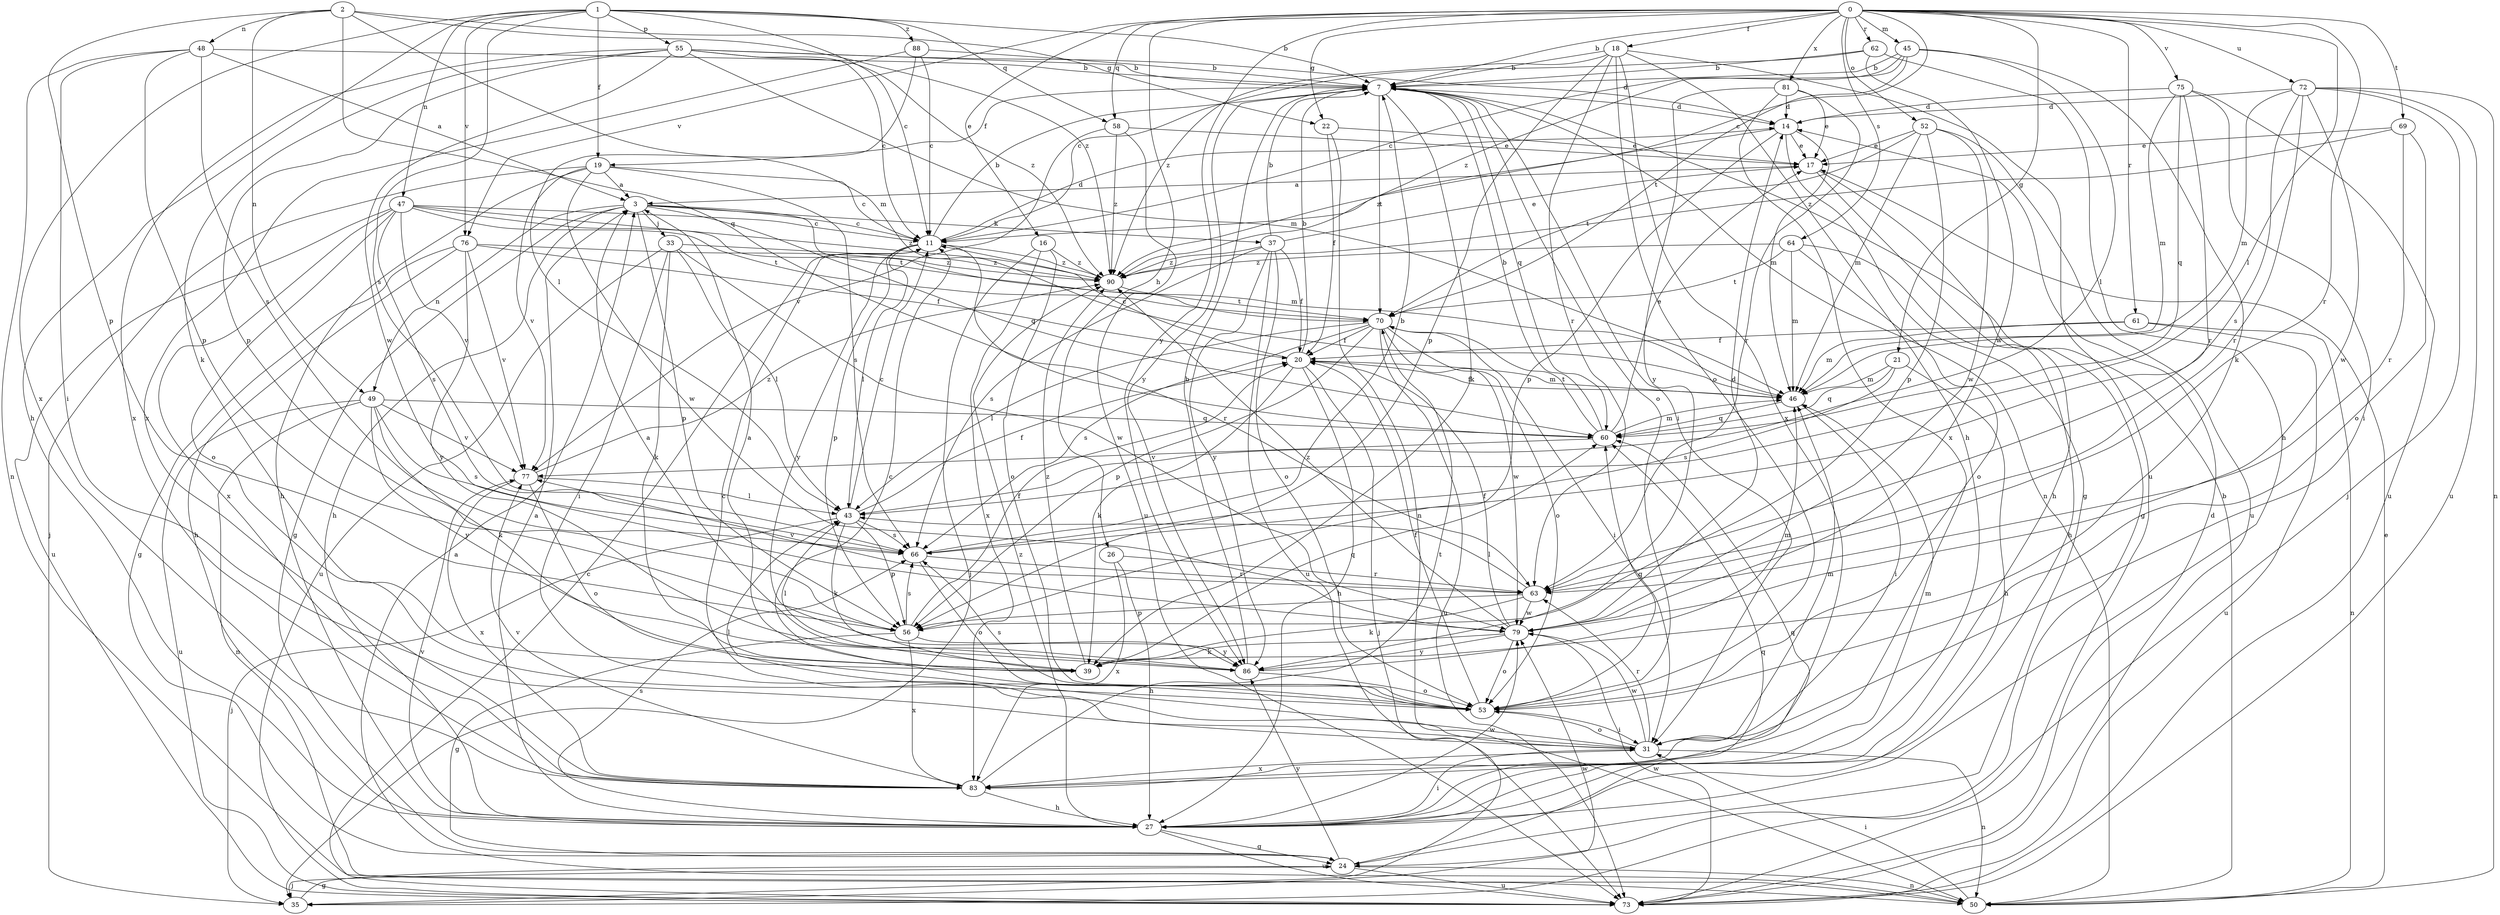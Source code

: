 strict digraph  {
0;
1;
2;
3;
7;
11;
14;
16;
17;
18;
19;
20;
21;
22;
24;
26;
27;
31;
33;
35;
37;
39;
43;
45;
46;
47;
48;
49;
50;
52;
53;
55;
56;
58;
60;
61;
62;
63;
64;
66;
69;
70;
72;
73;
75;
76;
77;
79;
81;
83;
86;
88;
90;
0 -> 7  [label=b];
0 -> 11  [label=c];
0 -> 16  [label=e];
0 -> 18  [label=f];
0 -> 21  [label=g];
0 -> 22  [label=g];
0 -> 26  [label=h];
0 -> 43  [label=l];
0 -> 45  [label=m];
0 -> 52  [label=o];
0 -> 58  [label=q];
0 -> 61  [label=r];
0 -> 62  [label=r];
0 -> 63  [label=r];
0 -> 64  [label=s];
0 -> 69  [label=t];
0 -> 72  [label=u];
0 -> 75  [label=v];
0 -> 76  [label=v];
0 -> 81  [label=x];
0 -> 86  [label=y];
1 -> 7  [label=b];
1 -> 11  [label=c];
1 -> 19  [label=f];
1 -> 27  [label=h];
1 -> 47  [label=n];
1 -> 55  [label=p];
1 -> 58  [label=q];
1 -> 66  [label=s];
1 -> 76  [label=v];
1 -> 83  [label=x];
1 -> 88  [label=z];
2 -> 22  [label=g];
2 -> 46  [label=m];
2 -> 48  [label=n];
2 -> 49  [label=n];
2 -> 56  [label=p];
2 -> 60  [label=q];
2 -> 90  [label=z];
3 -> 11  [label=c];
3 -> 24  [label=g];
3 -> 27  [label=h];
3 -> 33  [label=j];
3 -> 37  [label=k];
3 -> 49  [label=n];
3 -> 56  [label=p];
3 -> 60  [label=q];
3 -> 70  [label=t];
7 -> 14  [label=d];
7 -> 19  [label=f];
7 -> 31  [label=i];
7 -> 39  [label=k];
7 -> 50  [label=n];
7 -> 53  [label=o];
7 -> 60  [label=q];
7 -> 70  [label=t];
7 -> 86  [label=y];
11 -> 7  [label=b];
11 -> 14  [label=d];
11 -> 43  [label=l];
11 -> 56  [label=p];
11 -> 63  [label=r];
11 -> 86  [label=y];
11 -> 90  [label=z];
14 -> 17  [label=e];
14 -> 24  [label=g];
14 -> 46  [label=m];
14 -> 56  [label=p];
14 -> 90  [label=z];
16 -> 35  [label=j];
16 -> 53  [label=o];
16 -> 83  [label=x];
16 -> 90  [label=z];
17 -> 3  [label=a];
17 -> 24  [label=g];
17 -> 27  [label=h];
18 -> 7  [label=b];
18 -> 27  [label=h];
18 -> 53  [label=o];
18 -> 56  [label=p];
18 -> 63  [label=r];
18 -> 73  [label=u];
18 -> 83  [label=x];
18 -> 90  [label=z];
19 -> 3  [label=a];
19 -> 11  [label=c];
19 -> 27  [label=h];
19 -> 35  [label=j];
19 -> 66  [label=s];
19 -> 77  [label=v];
19 -> 79  [label=w];
20 -> 7  [label=b];
20 -> 11  [label=c];
20 -> 27  [label=h];
20 -> 35  [label=j];
20 -> 39  [label=k];
20 -> 46  [label=m];
21 -> 27  [label=h];
21 -> 46  [label=m];
21 -> 60  [label=q];
21 -> 66  [label=s];
22 -> 17  [label=e];
22 -> 20  [label=f];
22 -> 50  [label=n];
24 -> 35  [label=j];
24 -> 50  [label=n];
24 -> 60  [label=q];
24 -> 73  [label=u];
24 -> 86  [label=y];
26 -> 27  [label=h];
26 -> 63  [label=r];
26 -> 83  [label=x];
27 -> 3  [label=a];
27 -> 24  [label=g];
27 -> 31  [label=i];
27 -> 60  [label=q];
27 -> 66  [label=s];
27 -> 73  [label=u];
27 -> 77  [label=v];
27 -> 79  [label=w];
27 -> 90  [label=z];
31 -> 11  [label=c];
31 -> 43  [label=l];
31 -> 46  [label=m];
31 -> 50  [label=n];
31 -> 53  [label=o];
31 -> 63  [label=r];
31 -> 79  [label=w];
31 -> 83  [label=x];
33 -> 31  [label=i];
33 -> 39  [label=k];
33 -> 43  [label=l];
33 -> 73  [label=u];
33 -> 79  [label=w];
33 -> 90  [label=z];
35 -> 24  [label=g];
35 -> 79  [label=w];
37 -> 7  [label=b];
37 -> 17  [label=e];
37 -> 20  [label=f];
37 -> 53  [label=o];
37 -> 66  [label=s];
37 -> 73  [label=u];
37 -> 86  [label=y];
37 -> 90  [label=z];
39 -> 3  [label=a];
39 -> 43  [label=l];
39 -> 60  [label=q];
39 -> 90  [label=z];
43 -> 11  [label=c];
43 -> 20  [label=f];
43 -> 35  [label=j];
43 -> 39  [label=k];
43 -> 56  [label=p];
43 -> 66  [label=s];
45 -> 7  [label=b];
45 -> 11  [label=c];
45 -> 39  [label=k];
45 -> 43  [label=l];
45 -> 70  [label=t];
45 -> 90  [label=z];
46 -> 20  [label=f];
46 -> 31  [label=i];
46 -> 60  [label=q];
47 -> 11  [label=c];
47 -> 46  [label=m];
47 -> 53  [label=o];
47 -> 66  [label=s];
47 -> 70  [label=t];
47 -> 73  [label=u];
47 -> 77  [label=v];
47 -> 83  [label=x];
47 -> 90  [label=z];
48 -> 3  [label=a];
48 -> 7  [label=b];
48 -> 31  [label=i];
48 -> 50  [label=n];
48 -> 56  [label=p];
48 -> 66  [label=s];
49 -> 39  [label=k];
49 -> 50  [label=n];
49 -> 60  [label=q];
49 -> 66  [label=s];
49 -> 73  [label=u];
49 -> 77  [label=v];
49 -> 86  [label=y];
50 -> 3  [label=a];
50 -> 7  [label=b];
50 -> 17  [label=e];
50 -> 31  [label=i];
52 -> 17  [label=e];
52 -> 46  [label=m];
52 -> 56  [label=p];
52 -> 70  [label=t];
52 -> 73  [label=u];
52 -> 79  [label=w];
53 -> 11  [label=c];
53 -> 20  [label=f];
53 -> 31  [label=i];
53 -> 60  [label=q];
53 -> 66  [label=s];
55 -> 7  [label=b];
55 -> 11  [label=c];
55 -> 14  [label=d];
55 -> 39  [label=k];
55 -> 46  [label=m];
55 -> 56  [label=p];
55 -> 79  [label=w];
55 -> 83  [label=x];
55 -> 90  [label=z];
56 -> 20  [label=f];
56 -> 24  [label=g];
56 -> 66  [label=s];
56 -> 83  [label=x];
56 -> 86  [label=y];
58 -> 17  [label=e];
58 -> 73  [label=u];
58 -> 77  [label=v];
58 -> 90  [label=z];
60 -> 7  [label=b];
60 -> 17  [label=e];
60 -> 46  [label=m];
60 -> 70  [label=t];
60 -> 77  [label=v];
61 -> 20  [label=f];
61 -> 46  [label=m];
61 -> 50  [label=n];
61 -> 73  [label=u];
62 -> 7  [label=b];
62 -> 11  [label=c];
62 -> 27  [label=h];
62 -> 79  [label=w];
63 -> 39  [label=k];
63 -> 43  [label=l];
63 -> 56  [label=p];
63 -> 77  [label=v];
63 -> 79  [label=w];
64 -> 27  [label=h];
64 -> 46  [label=m];
64 -> 53  [label=o];
64 -> 70  [label=t];
64 -> 90  [label=z];
66 -> 7  [label=b];
66 -> 53  [label=o];
66 -> 63  [label=r];
69 -> 17  [label=e];
69 -> 53  [label=o];
69 -> 63  [label=r];
69 -> 90  [label=z];
70 -> 20  [label=f];
70 -> 31  [label=i];
70 -> 43  [label=l];
70 -> 53  [label=o];
70 -> 56  [label=p];
70 -> 66  [label=s];
70 -> 73  [label=u];
70 -> 79  [label=w];
72 -> 14  [label=d];
72 -> 35  [label=j];
72 -> 46  [label=m];
72 -> 50  [label=n];
72 -> 63  [label=r];
72 -> 66  [label=s];
72 -> 73  [label=u];
72 -> 79  [label=w];
73 -> 11  [label=c];
73 -> 14  [label=d];
73 -> 79  [label=w];
75 -> 14  [label=d];
75 -> 31  [label=i];
75 -> 46  [label=m];
75 -> 60  [label=q];
75 -> 63  [label=r];
75 -> 73  [label=u];
76 -> 20  [label=f];
76 -> 24  [label=g];
76 -> 27  [label=h];
76 -> 77  [label=v];
76 -> 86  [label=y];
76 -> 90  [label=z];
77 -> 43  [label=l];
77 -> 53  [label=o];
77 -> 83  [label=x];
77 -> 90  [label=z];
79 -> 14  [label=d];
79 -> 20  [label=f];
79 -> 39  [label=k];
79 -> 53  [label=o];
79 -> 86  [label=y];
79 -> 90  [label=z];
81 -> 14  [label=d];
81 -> 17  [label=e];
81 -> 63  [label=r];
81 -> 83  [label=x];
81 -> 86  [label=y];
83 -> 27  [label=h];
83 -> 46  [label=m];
83 -> 70  [label=t];
83 -> 77  [label=v];
86 -> 3  [label=a];
86 -> 7  [label=b];
86 -> 46  [label=m];
86 -> 53  [label=o];
88 -> 7  [label=b];
88 -> 11  [label=c];
88 -> 43  [label=l];
88 -> 83  [label=x];
90 -> 70  [label=t];
}

